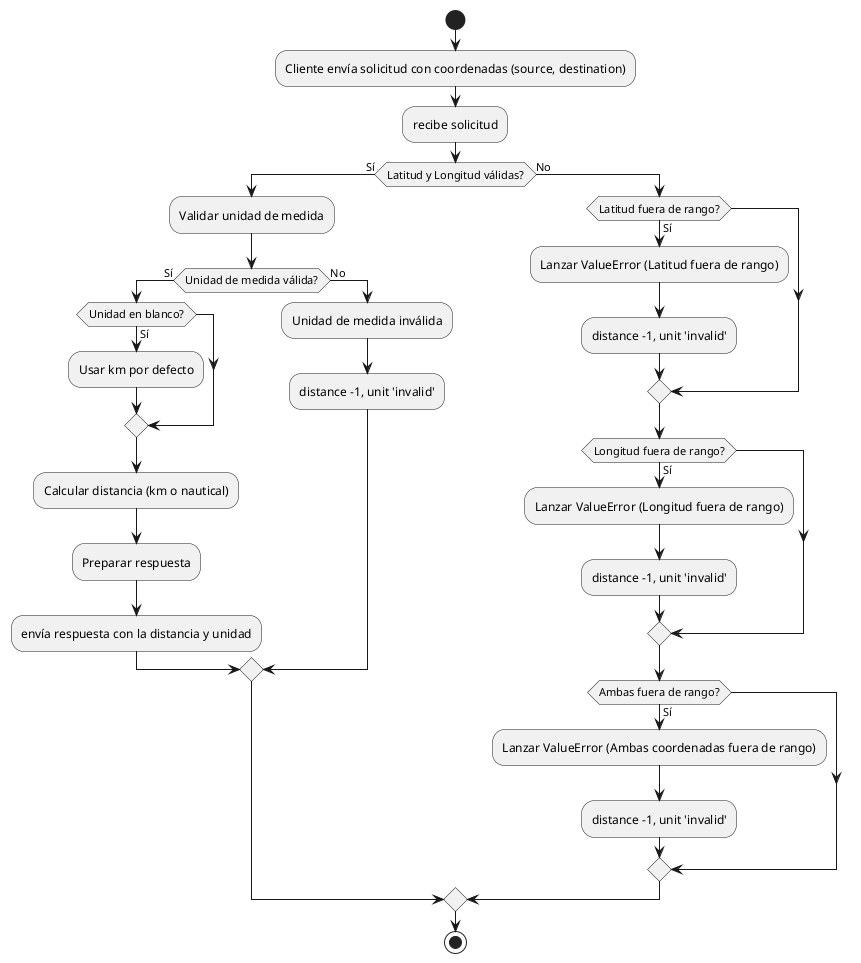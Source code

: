 @startuml
start
:Cliente envía solicitud con coordenadas (source, destination);
:recibe solicitud;

if (Latitud y Longitud válidas?) then (Sí)
    :Validar unidad de medida;
    if (Unidad de medida válida?) then (Sí)
        if (Unidad en blanco?) then (Sí)
            :Usar km por defecto;
        endif
        :Calcular distancia (km o nautical);
        :Preparar respuesta;
        :envía respuesta con la distancia y unidad;
    else (No)
        :Unidad de medida inválida;
        :distance -1, unit 'invalid';
    endif
else (No)
    if (Latitud fuera de rango?) then (Sí)
        :Lanzar ValueError (Latitud fuera de rango);
        :distance -1, unit 'invalid';
    endif
    if (Longitud fuera de rango?) then (Sí)
        :Lanzar ValueError (Longitud fuera de rango);
        :distance -1, unit 'invalid';
    endif
    if (Ambas fuera de rango?) then (Sí)
        :Lanzar ValueError (Ambas coordenadas fuera de rango);
        :distance -1, unit 'invalid';
    endif
endif

stop
@enduml
